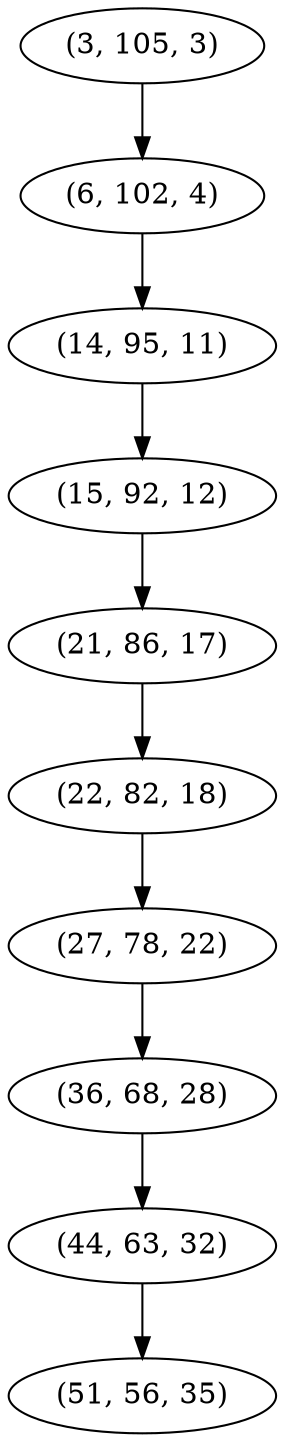digraph tree {
    "(3, 105, 3)";
    "(6, 102, 4)";
    "(14, 95, 11)";
    "(15, 92, 12)";
    "(21, 86, 17)";
    "(22, 82, 18)";
    "(27, 78, 22)";
    "(36, 68, 28)";
    "(44, 63, 32)";
    "(51, 56, 35)";
    "(3, 105, 3)" -> "(6, 102, 4)";
    "(6, 102, 4)" -> "(14, 95, 11)";
    "(14, 95, 11)" -> "(15, 92, 12)";
    "(15, 92, 12)" -> "(21, 86, 17)";
    "(21, 86, 17)" -> "(22, 82, 18)";
    "(22, 82, 18)" -> "(27, 78, 22)";
    "(27, 78, 22)" -> "(36, 68, 28)";
    "(36, 68, 28)" -> "(44, 63, 32)";
    "(44, 63, 32)" -> "(51, 56, 35)";
}
